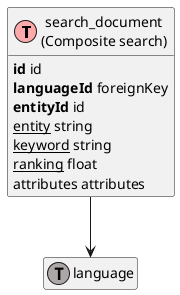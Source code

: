 @startuml
' uncomment the line below if you're using computer with a retina display
' skinparam dpi 300
!define Table(name,desc) class name as "desc" << (T,#FFAAAA) >>
!define ForeignTable(name,desc) class name as "desc" << (T,#ada6a6) >>
!define TranslationTable(name,desc) class name as "desc" << (I,#4286f4) >>
' we use bold for primary key
' green color for unique
' and underscore for not_null
!define primary_key(x) <b>x</b>
!define unique(x) <color:green>x</color>
!define not_null(x) <u>x</u>
' other tags available:
' <i></i>
' <back:COLOR></color>, where color is a color name or html color code
' (#FFAACC)
' see: http://plantuml.com/classes.html#More
hide methods
hide stereotypes
hide empty members
skinparam backgroundColor #FFFFFF

' entities

Table(ShopwareCoreFrameworkSearchSearchDocumentDefinition, "search_document\n(Composite search)") {
   primary_key(id) id
   primary_key(languageId) foreignKey
   primary_key(entityId) id
   not_null(entity) string
   not_null(keyword) string
   not_null(ranking) float
   attributes attributes
}
ForeignTable(ShopwareCoreSystemLanguageLanguageDefinition, "language") {
}

' relationshipd

ShopwareCoreFrameworkSearchSearchDocumentDefinition --> ShopwareCoreSystemLanguageLanguageDefinition
@enduml
